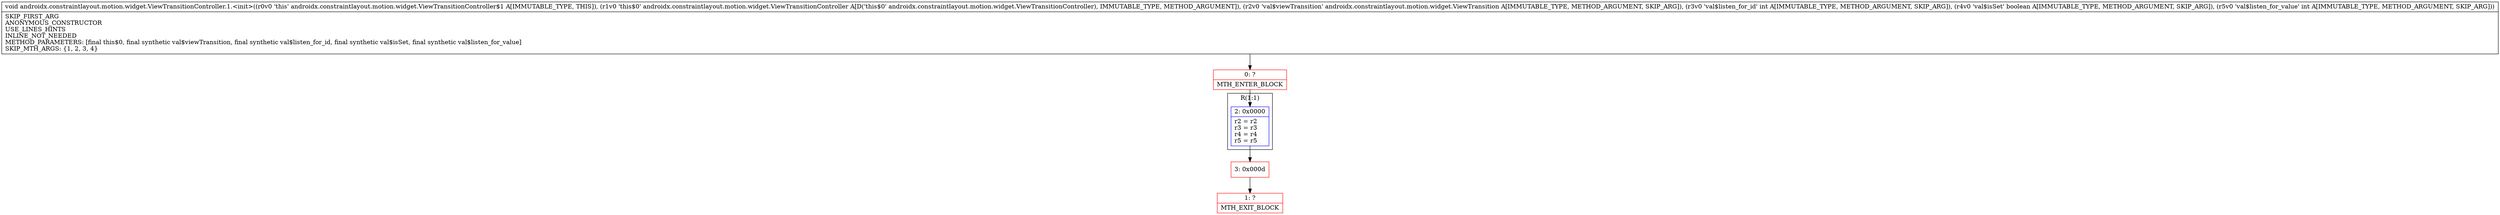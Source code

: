 digraph "CFG forandroidx.constraintlayout.motion.widget.ViewTransitionController.1.\<init\>(Landroidx\/constraintlayout\/motion\/widget\/ViewTransitionController;Landroidx\/constraintlayout\/motion\/widget\/ViewTransition;IZI)V" {
subgraph cluster_Region_1901476596 {
label = "R(1:1)";
node [shape=record,color=blue];
Node_2 [shape=record,label="{2\:\ 0x0000|r2 = r2\lr3 = r3\lr4 = r4\lr5 = r5\l}"];
}
Node_0 [shape=record,color=red,label="{0\:\ ?|MTH_ENTER_BLOCK\l}"];
Node_3 [shape=record,color=red,label="{3\:\ 0x000d}"];
Node_1 [shape=record,color=red,label="{1\:\ ?|MTH_EXIT_BLOCK\l}"];
MethodNode[shape=record,label="{void androidx.constraintlayout.motion.widget.ViewTransitionController.1.\<init\>((r0v0 'this' androidx.constraintlayout.motion.widget.ViewTransitionController$1 A[IMMUTABLE_TYPE, THIS]), (r1v0 'this$0' androidx.constraintlayout.motion.widget.ViewTransitionController A[D('this$0' androidx.constraintlayout.motion.widget.ViewTransitionController), IMMUTABLE_TYPE, METHOD_ARGUMENT]), (r2v0 'val$viewTransition' androidx.constraintlayout.motion.widget.ViewTransition A[IMMUTABLE_TYPE, METHOD_ARGUMENT, SKIP_ARG]), (r3v0 'val$listen_for_id' int A[IMMUTABLE_TYPE, METHOD_ARGUMENT, SKIP_ARG]), (r4v0 'val$isSet' boolean A[IMMUTABLE_TYPE, METHOD_ARGUMENT, SKIP_ARG]), (r5v0 'val$listen_for_value' int A[IMMUTABLE_TYPE, METHOD_ARGUMENT, SKIP_ARG]))  | SKIP_FIRST_ARG\lANONYMOUS_CONSTRUCTOR\lUSE_LINES_HINTS\lINLINE_NOT_NEEDED\lMETHOD_PARAMETERS: [final this$0, final synthetic val$viewTransition, final synthetic val$listen_for_id, final synthetic val$isSet, final synthetic val$listen_for_value]\lSKIP_MTH_ARGS: \{1, 2, 3, 4\}\l}"];
MethodNode -> Node_0;Node_2 -> Node_3;
Node_0 -> Node_2;
Node_3 -> Node_1;
}

